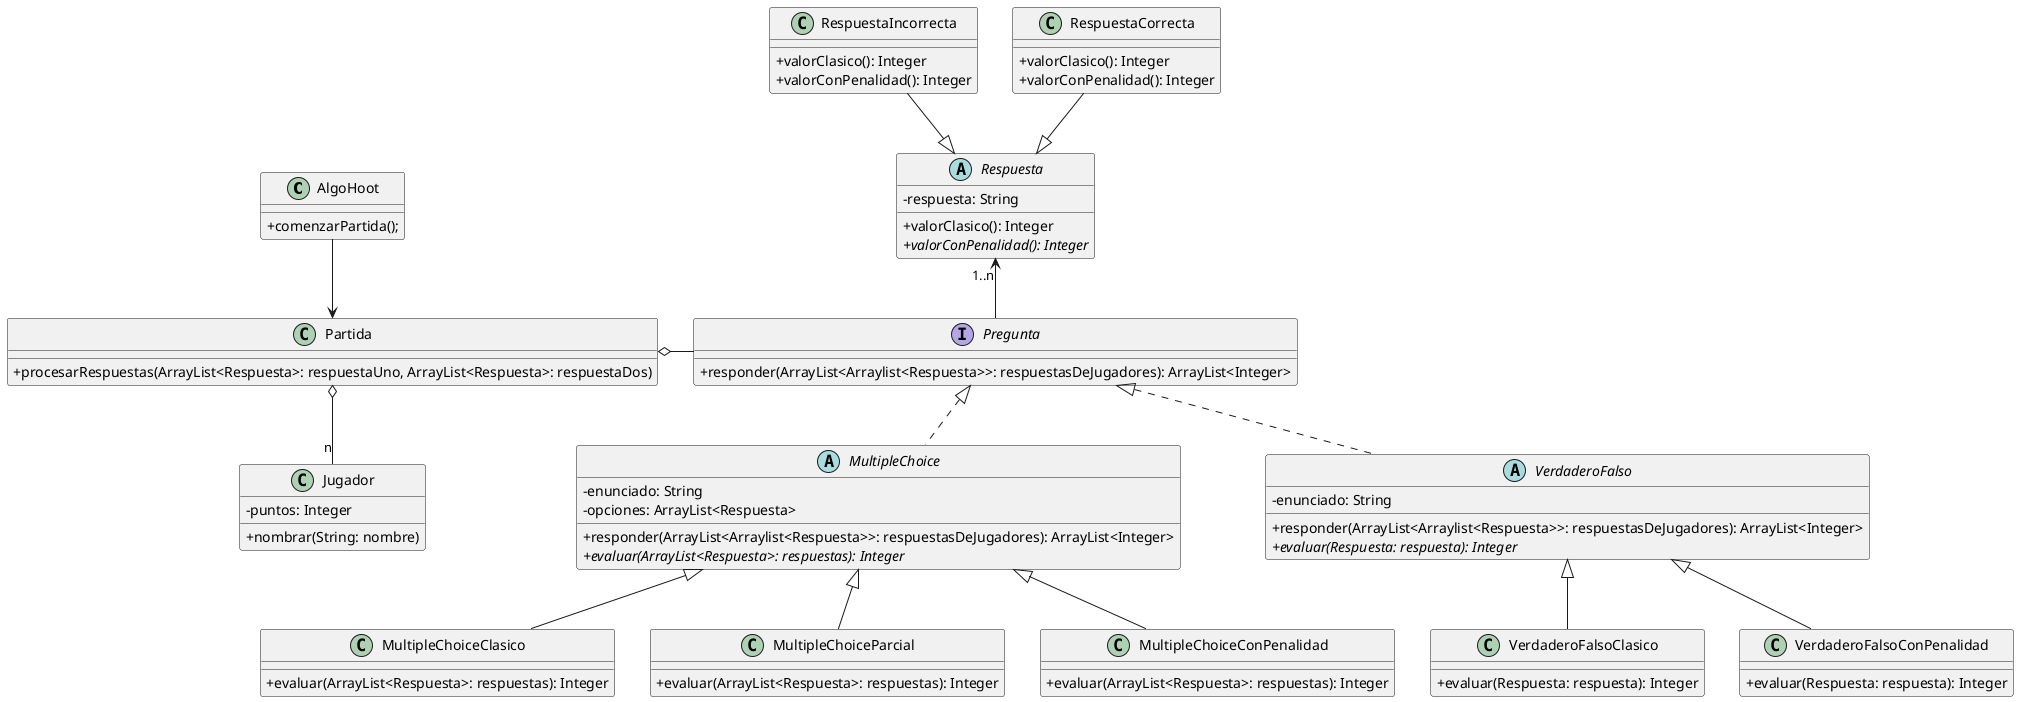 @startuml
skinparam classAttributeIconSize 0

class AlgoHoot{
    +comenzarPartida();
}
interface Pregunta {
    + responder(ArrayList<Arraylist<Respuesta>>: respuestasDeJugadores): ArrayList<Integer>
}

abstract class MultipleChoice {
    - enunciado: String
    - opciones: ArrayList<Respuesta>
    + responder(ArrayList<Arraylist<Respuesta>>: respuestasDeJugadores): ArrayList<Integer>
    + {abstract} evaluar(ArrayList<Respuesta>: respuestas): Integer
}

class MultipleChoiceClasico{
    + evaluar(ArrayList<Respuesta>: respuestas): Integer
}

class MultipleChoiceParcial{
    + evaluar(ArrayList<Respuesta>: respuestas): Integer
}

class MultipleChoiceConPenalidad{
    + evaluar(ArrayList<Respuesta>: respuestas): Integer
}

abstract class VerdaderoFalso {
    - enunciado: String
    + responder(ArrayList<Arraylist<Respuesta>>: respuestasDeJugadores): ArrayList<Integer>
    + {abstract} evaluar(Respuesta: respuesta): Integer
}

class VerdaderoFalsoClasico{
    + evaluar(Respuesta: respuesta): Integer
}

class VerdaderoFalsoConPenalidad{
    + evaluar(Respuesta: respuesta): Integer
}

abstract class Respuesta {
    - respuesta: String
    + valorClasico(): Integer
    + {abstract} valorConPenalidad(): Integer
}

class RespuestaCorrecta{
    + valorClasico(): Integer
    +  valorConPenalidad(): Integer
}

class RespuestaIncorrecta{
    + valorClasico(): Integer
    + valorConPenalidad(): Integer
}

class Partida{
    +procesarRespuestas(ArrayList<Respuesta>: respuestaUno, ArrayList<Respuesta>: respuestaDos)
}

class Jugador{
    - puntos: Integer
    + nombrar(String: nombre)
}

MultipleChoice <|-down- MultipleChoiceClasico
MultipleChoice <|-down- MultipleChoiceParcial
MultipleChoice <|-- MultipleChoiceConPenalidad
VerdaderoFalso <|-- VerdaderoFalsoClasico
VerdaderoFalso <|-- VerdaderoFalsoConPenalidad

Pregunta -up-> "1..n" Respuesta

Jugador "n" -up-o Partida
Pregunta -left-o Partida

Pregunta <|.. MultipleChoice
Pregunta <|.. VerdaderoFalso
Respuesta <|-up- RespuestaCorrecta
Respuesta <|-up- RespuestaIncorrecta

Partida <-up- AlgoHoot

@enduml